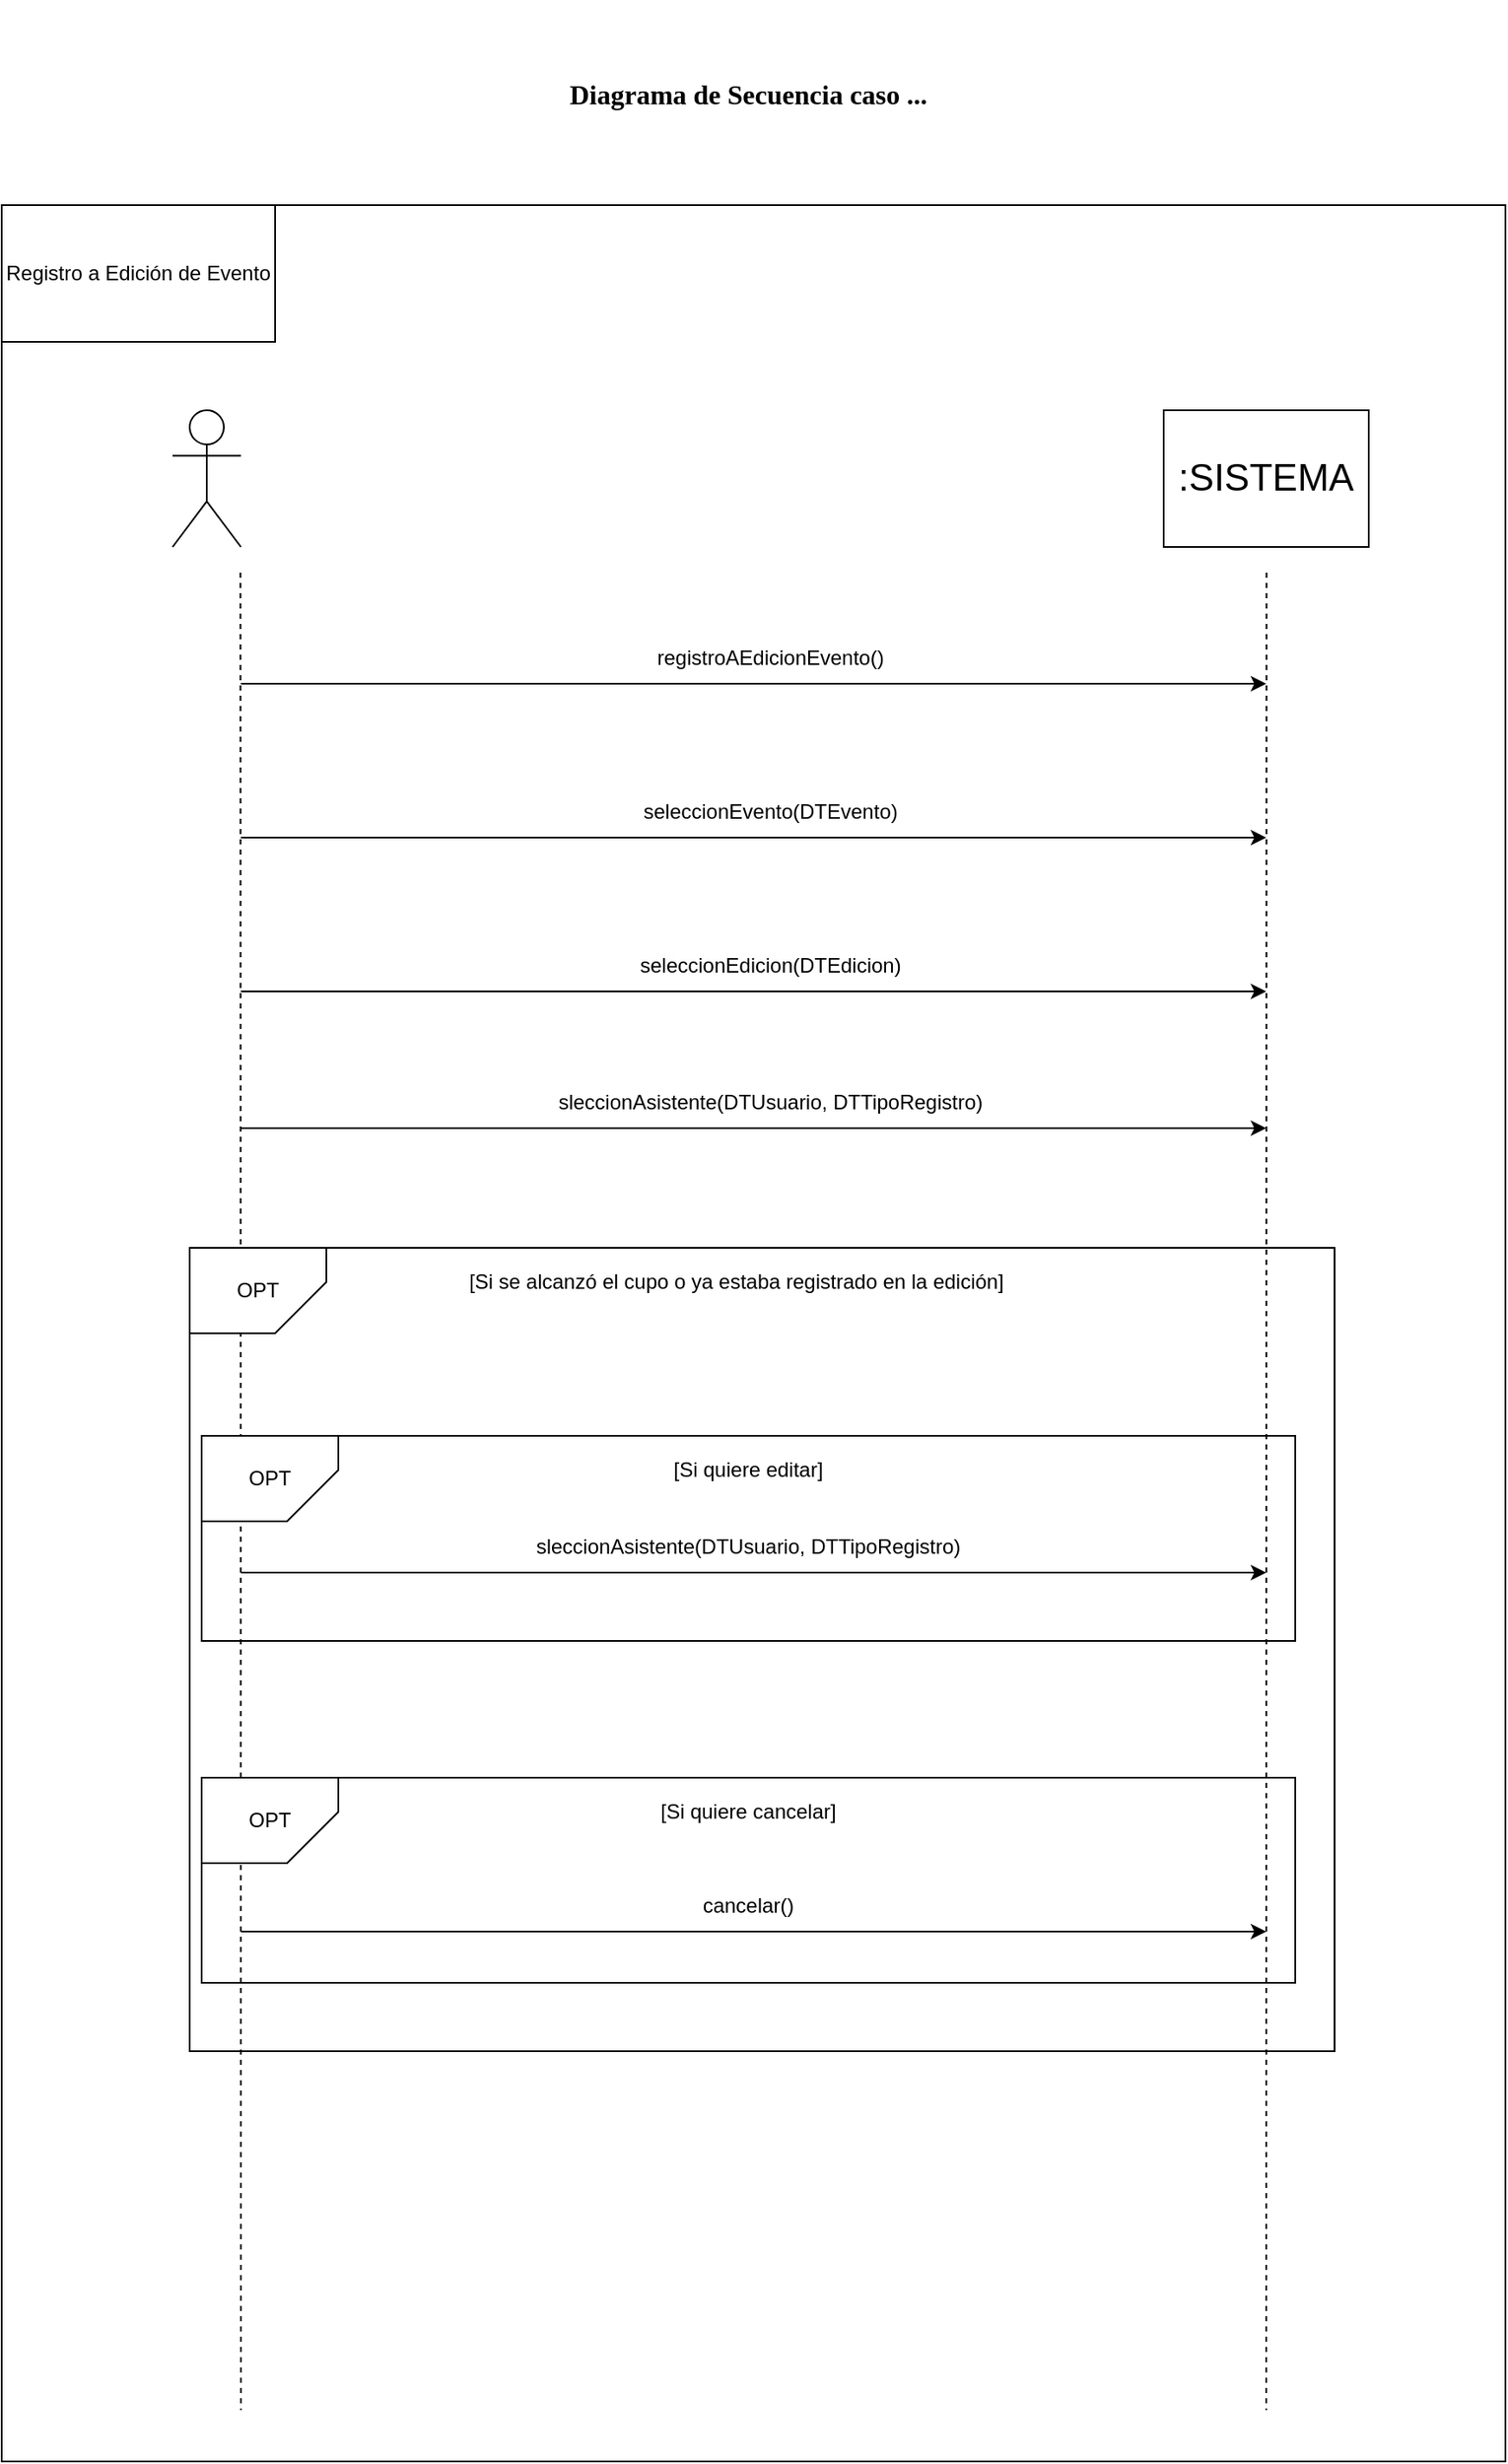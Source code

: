 <mxfile version="28.1.0">
  <diagram name="Page-1" id="SFngXKMeFKJR5RbvRdrw">
    <mxGraphModel dx="1343" dy="802" grid="1" gridSize="10" guides="1" tooltips="1" connect="1" arrows="1" fold="1" page="1" pageScale="1" pageWidth="850" pageHeight="1100" math="0" shadow="0">
      <root>
        <mxCell id="0" />
        <mxCell id="1" parent="0" />
        <mxCell id="XvD1D9-V97MnuDnXe-HW-22" value="" style="rounded=0;whiteSpace=wrap;html=1;fillColor=none;movable=1;resizable=1;rotatable=1;deletable=1;editable=1;locked=0;connectable=1;" vertex="1" parent="1">
          <mxGeometry x="340" y="230" width="880" height="1320" as="geometry" />
        </mxCell>
        <mxCell id="XvD1D9-V97MnuDnXe-HW-1" value="&lt;font face=&quot;Times New Roman&quot;&gt;&lt;span style=&quot;font-size: 16px;&quot;&gt;&lt;b&gt;Diagrama de Secuencia caso ...&lt;/b&gt;&lt;/span&gt;&lt;/font&gt;" style="text;html=1;align=center;verticalAlign=middle;whiteSpace=wrap;rounded=0;" vertex="1" parent="1">
          <mxGeometry x="547" y="110" width="460" height="110" as="geometry" />
        </mxCell>
        <mxCell id="XvD1D9-V97MnuDnXe-HW-2" value="Registro a Edición de Evento" style="rounded=0;whiteSpace=wrap;html=1;" vertex="1" parent="1">
          <mxGeometry x="340" y="230" width="160" height="80" as="geometry" />
        </mxCell>
        <mxCell id="XvD1D9-V97MnuDnXe-HW-3" value="" style="shape=umlActor;verticalLabelPosition=bottom;verticalAlign=top;html=1;outlineConnect=0;" vertex="1" parent="1">
          <mxGeometry x="440" y="350" width="40" height="80" as="geometry" />
        </mxCell>
        <mxCell id="XvD1D9-V97MnuDnXe-HW-4" value="&lt;font style=&quot;font-size: 22px;&quot;&gt;:SISTEMA&lt;/font&gt;" style="rounded=0;whiteSpace=wrap;html=1;" vertex="1" parent="1">
          <mxGeometry x="1020" y="350" width="120" height="80" as="geometry" />
        </mxCell>
        <mxCell id="XvD1D9-V97MnuDnXe-HW-5" value="" style="endArrow=classic;html=1;rounded=0;" edge="1" parent="1">
          <mxGeometry width="50" height="50" relative="1" as="geometry">
            <mxPoint x="480" y="510" as="sourcePoint" />
            <mxPoint x="1080" y="510" as="targetPoint" />
          </mxGeometry>
        </mxCell>
        <mxCell id="XvD1D9-V97MnuDnXe-HW-6" value="registroAEdicionEvento()" style="text;html=1;align=center;verticalAlign=middle;whiteSpace=wrap;rounded=0;" vertex="1" parent="1">
          <mxGeometry x="550" y="480" width="480" height="30" as="geometry" />
        </mxCell>
        <mxCell id="XvD1D9-V97MnuDnXe-HW-7" value="" style="endArrow=none;dashed=1;html=1;rounded=0;" edge="1" parent="1">
          <mxGeometry width="50" height="50" relative="1" as="geometry">
            <mxPoint x="479.72" y="445" as="sourcePoint" />
            <mxPoint x="480" y="1520" as="targetPoint" />
          </mxGeometry>
        </mxCell>
        <mxCell id="XvD1D9-V97MnuDnXe-HW-8" value="" style="endArrow=none;dashed=1;html=1;rounded=0;" edge="1" parent="1">
          <mxGeometry width="50" height="50" relative="1" as="geometry">
            <mxPoint x="1080.2" y="445" as="sourcePoint" />
            <mxPoint x="1080" y="1520" as="targetPoint" />
          </mxGeometry>
        </mxCell>
        <mxCell id="XvD1D9-V97MnuDnXe-HW-45" value="" style="rounded=0;whiteSpace=wrap;html=1;fillColor=none;" vertex="1" parent="1">
          <mxGeometry x="450" y="840" width="670" height="470" as="geometry" />
        </mxCell>
        <mxCell id="XvD1D9-V97MnuDnXe-HW-46" value="[Si se alcanzó el cupo o ya estaba registrado en la edición]" style="text;html=1;align=center;verticalAlign=middle;whiteSpace=wrap;rounded=0;" vertex="1" parent="1">
          <mxGeometry x="530" y="840" width="480" height="40" as="geometry" />
        </mxCell>
        <mxCell id="XvD1D9-V97MnuDnXe-HW-48" value="OPT" style="shape=card;whiteSpace=wrap;html=1;flipV=1;flipH=1;" vertex="1" parent="1">
          <mxGeometry x="450" y="840" width="80" height="50" as="geometry" />
        </mxCell>
        <mxCell id="XvD1D9-V97MnuDnXe-HW-55" value="" style="endArrow=classic;html=1;rounded=0;" edge="1" parent="1">
          <mxGeometry width="50" height="50" relative="1" as="geometry">
            <mxPoint x="480" y="600" as="sourcePoint" />
            <mxPoint x="1080" y="600" as="targetPoint" />
          </mxGeometry>
        </mxCell>
        <mxCell id="XvD1D9-V97MnuDnXe-HW-56" value="seleccionEvento(DTEvento)" style="text;html=1;align=center;verticalAlign=middle;whiteSpace=wrap;rounded=0;" vertex="1" parent="1">
          <mxGeometry x="550" y="570" width="480" height="30" as="geometry" />
        </mxCell>
        <mxCell id="XvD1D9-V97MnuDnXe-HW-57" value="" style="endArrow=classic;html=1;rounded=0;" edge="1" parent="1">
          <mxGeometry width="50" height="50" relative="1" as="geometry">
            <mxPoint x="480" y="690" as="sourcePoint" />
            <mxPoint x="1080" y="690" as="targetPoint" />
          </mxGeometry>
        </mxCell>
        <mxCell id="XvD1D9-V97MnuDnXe-HW-58" value="seleccionEdicion(DTEdicion)" style="text;html=1;align=center;verticalAlign=middle;whiteSpace=wrap;rounded=0;" vertex="1" parent="1">
          <mxGeometry x="550" y="660" width="480" height="30" as="geometry" />
        </mxCell>
        <mxCell id="XvD1D9-V97MnuDnXe-HW-59" value="" style="endArrow=classic;html=1;rounded=0;" edge="1" parent="1">
          <mxGeometry width="50" height="50" relative="1" as="geometry">
            <mxPoint x="480" y="770" as="sourcePoint" />
            <mxPoint x="1080" y="770" as="targetPoint" />
          </mxGeometry>
        </mxCell>
        <mxCell id="XvD1D9-V97MnuDnXe-HW-60" value="sleccionAsistente(DTUsuario, DTTipoRegistro)" style="text;html=1;align=center;verticalAlign=middle;whiteSpace=wrap;rounded=0;" vertex="1" parent="1">
          <mxGeometry x="550" y="740" width="480" height="30" as="geometry" />
        </mxCell>
        <mxCell id="XvD1D9-V97MnuDnXe-HW-62" value="" style="rounded=0;whiteSpace=wrap;html=1;fillColor=none;" vertex="1" parent="1">
          <mxGeometry x="457" y="950" width="640" height="120" as="geometry" />
        </mxCell>
        <mxCell id="XvD1D9-V97MnuDnXe-HW-63" value="[Si quiere editar]" style="text;html=1;align=center;verticalAlign=middle;whiteSpace=wrap;rounded=0;" vertex="1" parent="1">
          <mxGeometry x="537" y="950" width="480" height="40" as="geometry" />
        </mxCell>
        <mxCell id="XvD1D9-V97MnuDnXe-HW-64" value="sleccionAsistente(DTUsuario, DTTipoRegistro)" style="text;html=1;align=center;verticalAlign=middle;whiteSpace=wrap;rounded=0;" vertex="1" parent="1">
          <mxGeometry x="537" y="1000" width="480" height="30" as="geometry" />
        </mxCell>
        <mxCell id="XvD1D9-V97MnuDnXe-HW-65" value="OPT" style="shape=card;whiteSpace=wrap;html=1;flipV=1;flipH=1;" vertex="1" parent="1">
          <mxGeometry x="457" y="950" width="80" height="50" as="geometry" />
        </mxCell>
        <mxCell id="XvD1D9-V97MnuDnXe-HW-66" value="" style="rounded=0;whiteSpace=wrap;html=1;fillColor=none;" vertex="1" parent="1">
          <mxGeometry x="457" y="1150" width="640" height="120" as="geometry" />
        </mxCell>
        <mxCell id="XvD1D9-V97MnuDnXe-HW-67" value="[Si quiere cancelar]" style="text;html=1;align=center;verticalAlign=middle;whiteSpace=wrap;rounded=0;" vertex="1" parent="1">
          <mxGeometry x="537" y="1150" width="480" height="40" as="geometry" />
        </mxCell>
        <mxCell id="XvD1D9-V97MnuDnXe-HW-68" value="cancelar()" style="text;html=1;align=center;verticalAlign=middle;whiteSpace=wrap;rounded=0;" vertex="1" parent="1">
          <mxGeometry x="537" y="1210" width="480" height="30" as="geometry" />
        </mxCell>
        <mxCell id="XvD1D9-V97MnuDnXe-HW-69" value="OPT" style="shape=card;whiteSpace=wrap;html=1;flipV=1;flipH=1;" vertex="1" parent="1">
          <mxGeometry x="457" y="1150" width="80" height="50" as="geometry" />
        </mxCell>
        <mxCell id="XvD1D9-V97MnuDnXe-HW-71" value="" style="endArrow=classic;html=1;rounded=0;" edge="1" parent="1">
          <mxGeometry width="50" height="50" relative="1" as="geometry">
            <mxPoint x="480" y="1030" as="sourcePoint" />
            <mxPoint x="1080" y="1030" as="targetPoint" />
          </mxGeometry>
        </mxCell>
        <mxCell id="XvD1D9-V97MnuDnXe-HW-73" value="" style="endArrow=classic;html=1;rounded=0;" edge="1" parent="1">
          <mxGeometry width="50" height="50" relative="1" as="geometry">
            <mxPoint x="480" y="1240" as="sourcePoint" />
            <mxPoint x="1080" y="1240" as="targetPoint" />
          </mxGeometry>
        </mxCell>
      </root>
    </mxGraphModel>
  </diagram>
</mxfile>
